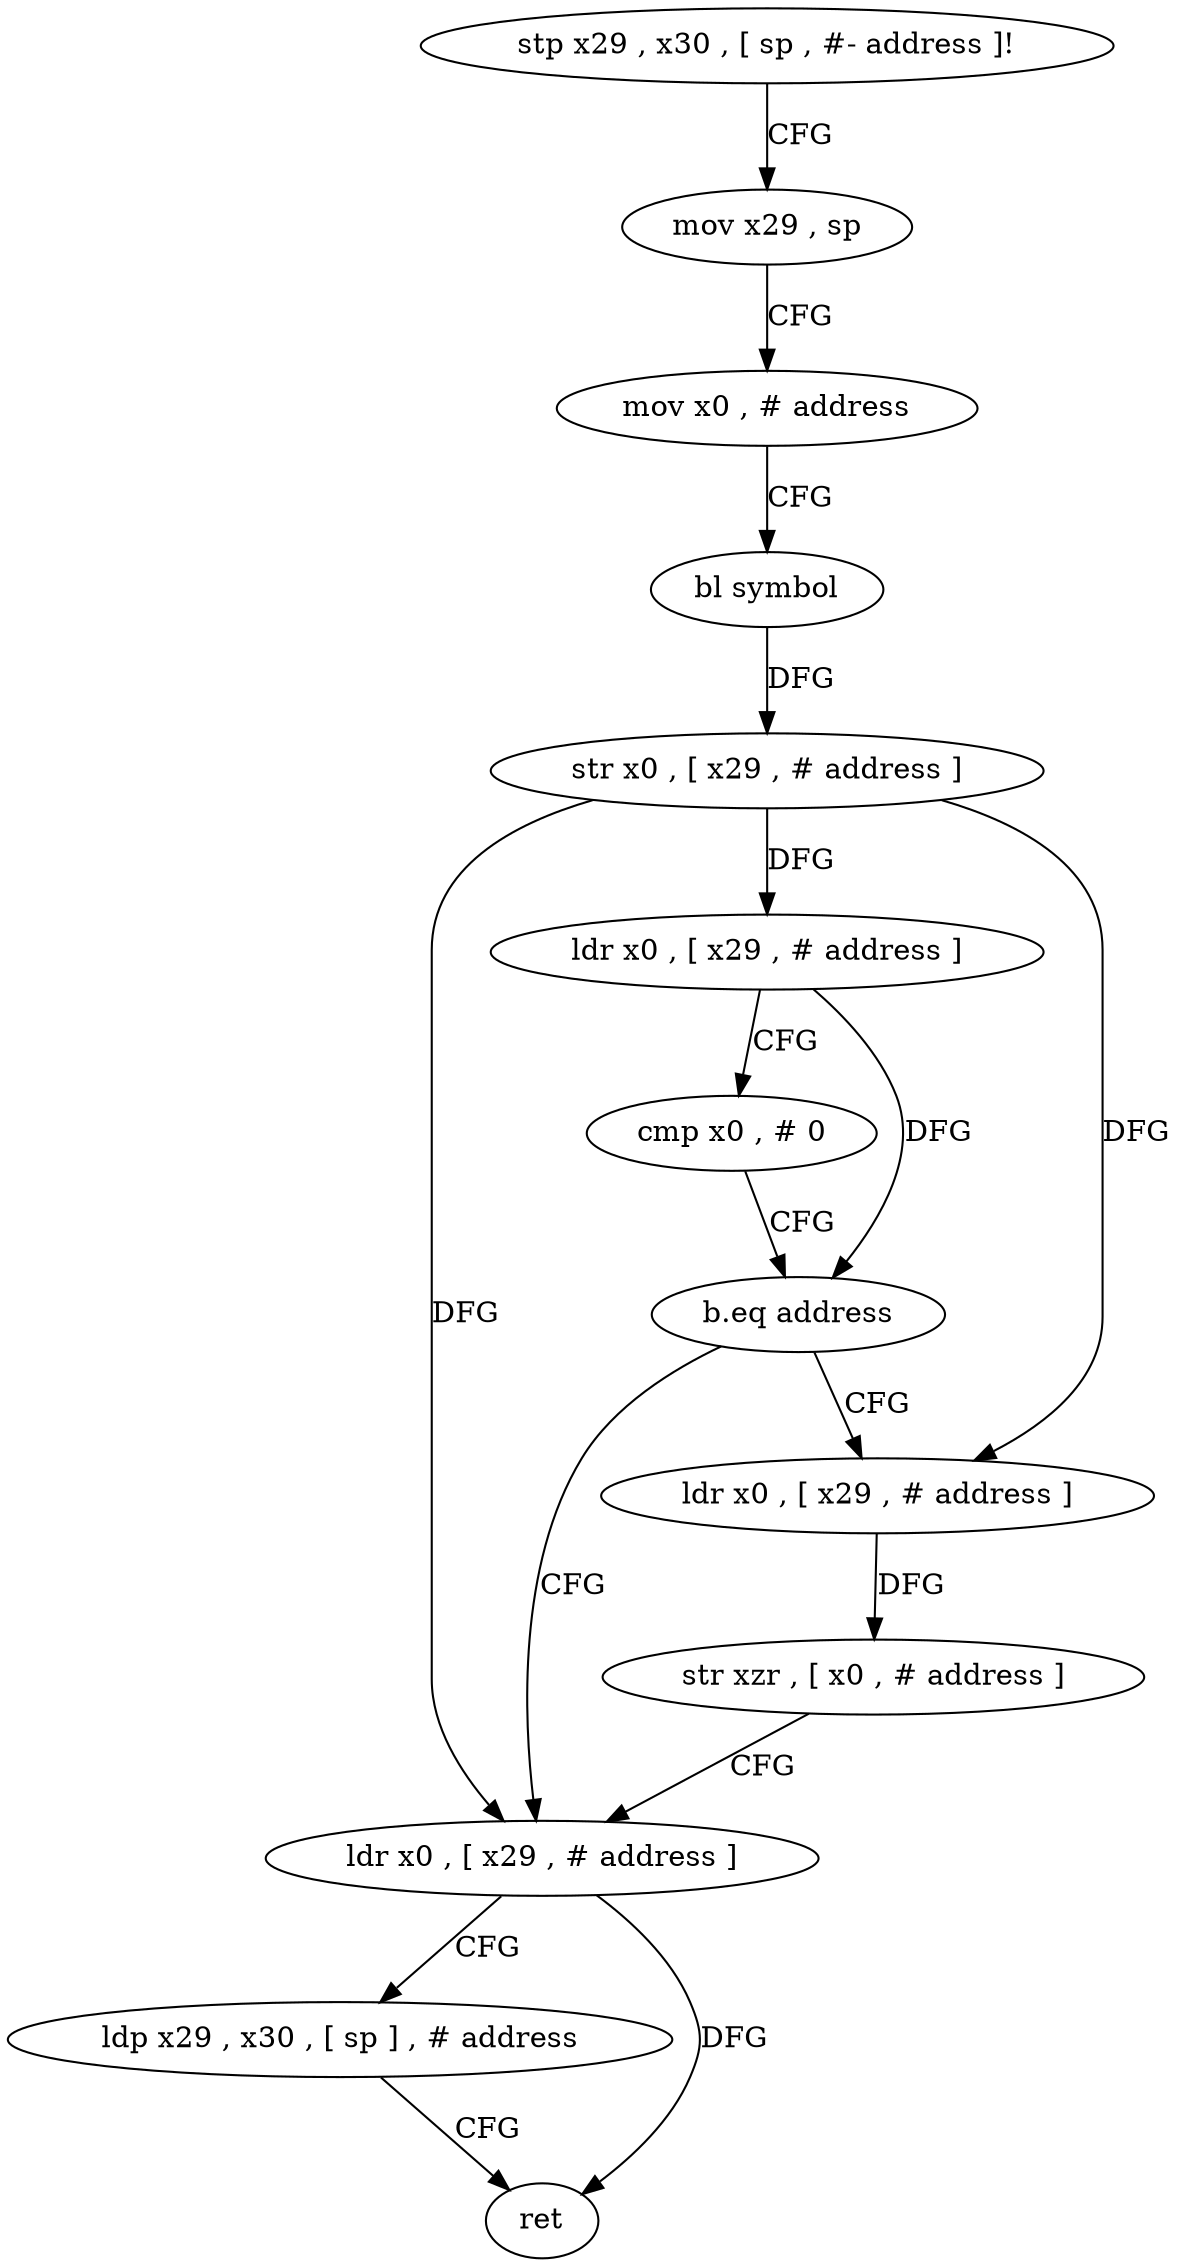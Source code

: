 digraph "func" {
"184100" [label = "stp x29 , x30 , [ sp , #- address ]!" ]
"184104" [label = "mov x29 , sp" ]
"184108" [label = "mov x0 , # address" ]
"184112" [label = "bl symbol" ]
"184116" [label = "str x0 , [ x29 , # address ]" ]
"184120" [label = "ldr x0 , [ x29 , # address ]" ]
"184124" [label = "cmp x0 , # 0" ]
"184128" [label = "b.eq address" ]
"184140" [label = "ldr x0 , [ x29 , # address ]" ]
"184132" [label = "ldr x0 , [ x29 , # address ]" ]
"184144" [label = "ldp x29 , x30 , [ sp ] , # address" ]
"184148" [label = "ret" ]
"184136" [label = "str xzr , [ x0 , # address ]" ]
"184100" -> "184104" [ label = "CFG" ]
"184104" -> "184108" [ label = "CFG" ]
"184108" -> "184112" [ label = "CFG" ]
"184112" -> "184116" [ label = "DFG" ]
"184116" -> "184120" [ label = "DFG" ]
"184116" -> "184140" [ label = "DFG" ]
"184116" -> "184132" [ label = "DFG" ]
"184120" -> "184124" [ label = "CFG" ]
"184120" -> "184128" [ label = "DFG" ]
"184124" -> "184128" [ label = "CFG" ]
"184128" -> "184140" [ label = "CFG" ]
"184128" -> "184132" [ label = "CFG" ]
"184140" -> "184144" [ label = "CFG" ]
"184140" -> "184148" [ label = "DFG" ]
"184132" -> "184136" [ label = "DFG" ]
"184144" -> "184148" [ label = "CFG" ]
"184136" -> "184140" [ label = "CFG" ]
}
